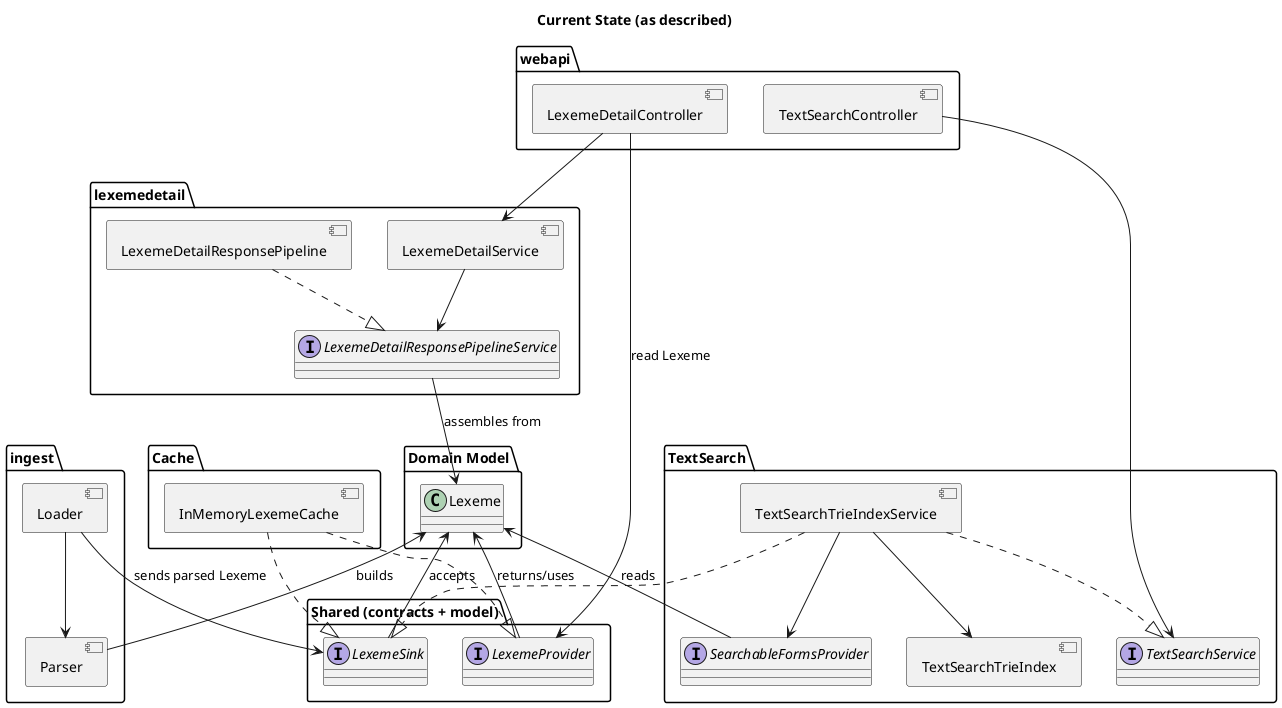 @startuml
allowmixing

title Current State (as described)



package "ingest" {
  component Loader
  component Parser
}

package "Domain Model" {
  class Lexeme
}

package "Shared (contracts + model)" {
  interface LexemeProvider
  interface LexemeSink
}

package "Cache" {
  component InMemoryLexemeCache
}

package "webapi" {
  component TextSearchController
  component LexemeDetailController
}

package "TextSearch" {
  component TextSearchTrieIndexService
  component TextSearchTrieIndex
  interface TextSearchService
  interface SearchableFormsProvider
}

package "lexemedetail" {
  component LexemeDetailService
  interface LexemeDetailResponsePipelineService
  component LexemeDetailResponsePipeline
}



' Model references
LexemeProvider -u-> Lexeme : returns/uses
LexemeSink -u-> Lexeme : accepts
SearchableFormsProvider -u-> Lexeme : reads
LexemeDetailResponsePipelineService --> Lexeme : assembles from

' Cache provides both read and write contracts
InMemoryLexemeCache ..|> LexemeProvider
InMemoryLexemeCache ..|> LexemeSink

' Text search index service uses forms provider and index, implements sink and exposes a query API
TextSearchTrieIndexService ..|> LexemeSink
TextSearchTrieIndexService ..|> TextSearchService
TextSearchTrieIndexService --> TextSearchTrieIndex
TextSearchTrieIndexService --> SearchableFormsProvider

' Loader path: loader -> parser -> sink(s)
Loader --> Parser
Parser -u-> Lexeme : builds
Loader --> LexemeSink : sends parsed Lexeme

' Web detail path: controller -> service -> pipeline; controller reads via provider
LexemeDetailController --> LexemeProvider : read Lexeme
LexemeDetailController --> LexemeDetailService
LexemeDetailService --> LexemeDetailResponsePipelineService
LexemeDetailResponsePipeline ..|> LexemeDetailResponsePipelineService

' Web text search path: controller calls text search directly
TextSearchController --> TextSearchService

@enduml